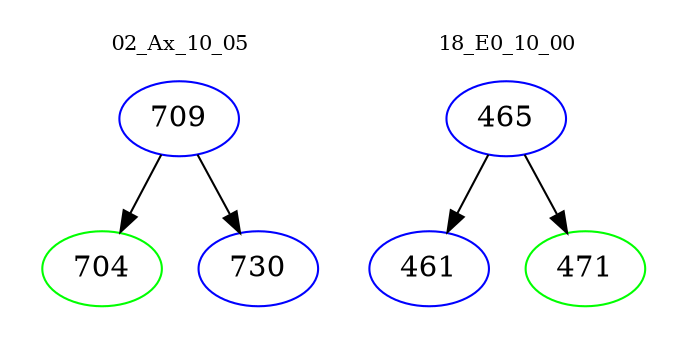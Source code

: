 digraph{
subgraph cluster_0 {
color = white
label = "02_Ax_10_05";
fontsize=10;
T0_709 [label="709", color="blue"]
T0_709 -> T0_704 [color="black"]
T0_704 [label="704", color="green"]
T0_709 -> T0_730 [color="black"]
T0_730 [label="730", color="blue"]
}
subgraph cluster_1 {
color = white
label = "18_E0_10_00";
fontsize=10;
T1_465 [label="465", color="blue"]
T1_465 -> T1_461 [color="black"]
T1_461 [label="461", color="blue"]
T1_465 -> T1_471 [color="black"]
T1_471 [label="471", color="green"]
}
}
